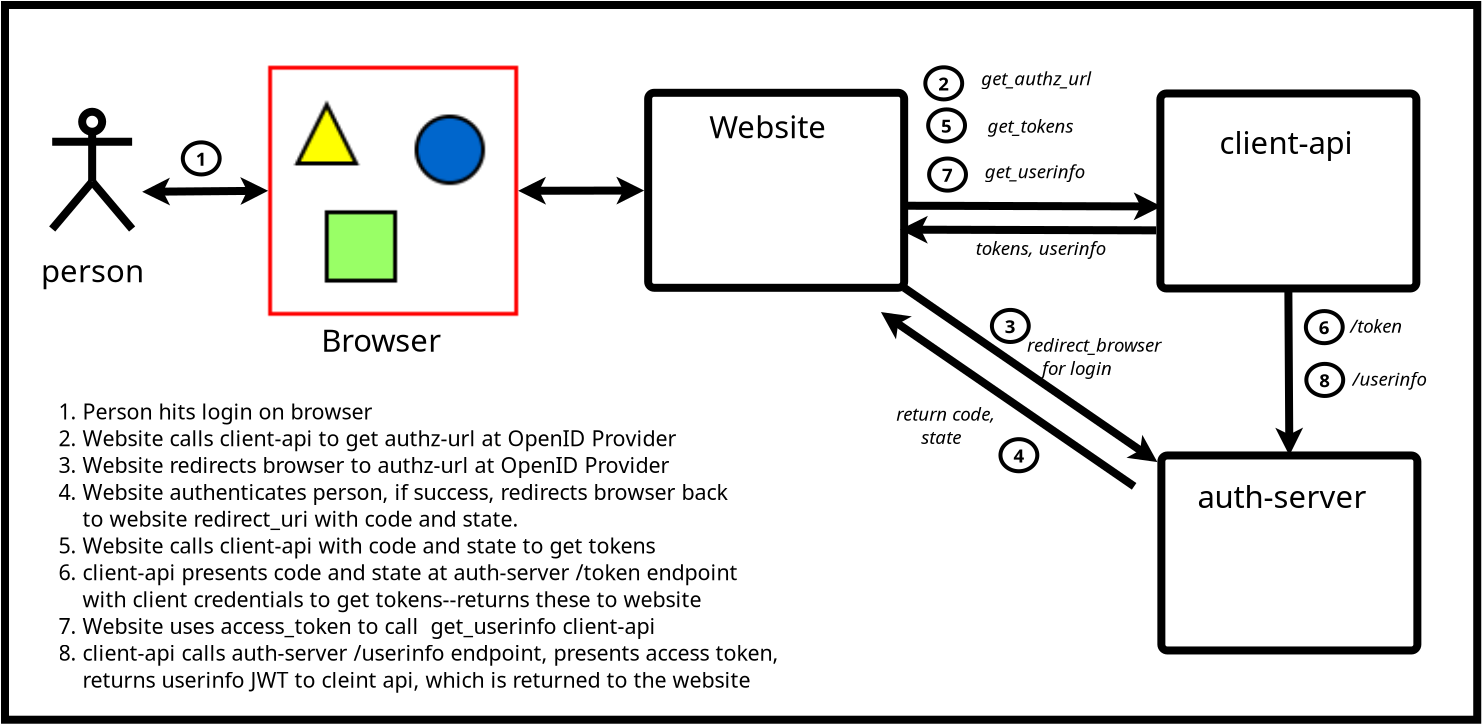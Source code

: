 <?xml version="1.0" encoding="UTF-8"?>
<dia:diagram xmlns:dia="http://www.lysator.liu.se/~alla/dia/">
  <dia:layer name="Background" visible="true" connectable="true" active="true">
    <dia:object type="Standard - Box" version="0" id="O0">
      <dia:attribute name="obj_pos">
        <dia:point val="0.092,3.511"/>
      </dia:attribute>
      <dia:attribute name="obj_bb">
        <dia:rectangle val="-0.108,3.311;73.904,39.447"/>
      </dia:attribute>
      <dia:attribute name="elem_corner">
        <dia:point val="0.092,3.511"/>
      </dia:attribute>
      <dia:attribute name="elem_width">
        <dia:real val="73.612"/>
      </dia:attribute>
      <dia:attribute name="elem_height">
        <dia:real val="35.736"/>
      </dia:attribute>
      <dia:attribute name="border_width">
        <dia:real val="0.4"/>
      </dia:attribute>
      <dia:attribute name="show_background">
        <dia:boolean val="true"/>
      </dia:attribute>
    </dia:object>
    <dia:object type="Standard - Image" version="0" id="O1">
      <dia:attribute name="obj_pos">
        <dia:point val="13.25,6.55"/>
      </dia:attribute>
      <dia:attribute name="obj_bb">
        <dia:rectangle val="13.25,6.55;25.75,19.05"/>
      </dia:attribute>
      <dia:attribute name="elem_corner">
        <dia:point val="13.25,6.55"/>
      </dia:attribute>
      <dia:attribute name="elem_width">
        <dia:real val="12.5"/>
      </dia:attribute>
      <dia:attribute name="elem_height">
        <dia:real val="12.5"/>
      </dia:attribute>
      <dia:attribute name="draw_border">
        <dia:boolean val="false"/>
      </dia:attribute>
      <dia:attribute name="keep_aspect">
        <dia:boolean val="true"/>
      </dia:attribute>
      <dia:attribute name="file">
        <dia:string>#/home/mike/Downloads/browser.png#</dia:string>
      </dia:attribute>
    </dia:object>
    <dia:object type="UML - Actor" version="0" id="O2">
      <dia:attribute name="obj_pos">
        <dia:point val="4.45,12.85"/>
      </dia:attribute>
      <dia:attribute name="obj_bb">
        <dia:rectangle val="1.79,8;7.11,17.7"/>
      </dia:attribute>
      <dia:attribute name="meta">
        <dia:composite type="dict"/>
      </dia:attribute>
      <dia:attribute name="elem_corner">
        <dia:point val="1.95,8.05"/>
      </dia:attribute>
      <dia:attribute name="elem_width">
        <dia:real val="5"/>
      </dia:attribute>
      <dia:attribute name="elem_height">
        <dia:real val="9.6"/>
      </dia:attribute>
      <dia:attribute name="text">
        <dia:composite type="text">
          <dia:attribute name="string">
            <dia:string>#person#</dia:string>
          </dia:attribute>
          <dia:attribute name="font">
            <dia:font family="sans" style="0" name="Helvetica"/>
          </dia:attribute>
          <dia:attribute name="height">
            <dia:real val="1.94"/>
          </dia:attribute>
          <dia:attribute name="pos">
            <dia:point val="4.45,17.152"/>
          </dia:attribute>
          <dia:attribute name="color">
            <dia:color val="#000000ff"/>
          </dia:attribute>
          <dia:attribute name="alignment">
            <dia:enum val="1"/>
          </dia:attribute>
        </dia:composite>
      </dia:attribute>
      <dia:attribute name="line_width">
        <dia:real val="0.4"/>
      </dia:attribute>
      <dia:attribute name="line_colour">
        <dia:color val="#000000ff"/>
      </dia:attribute>
      <dia:attribute name="fill_colour">
        <dia:color val="#ffffffff"/>
      </dia:attribute>
    </dia:object>
    <dia:object type="Standard - Line" version="0" id="O3">
      <dia:attribute name="obj_pos">
        <dia:point val="6.95,12.85"/>
      </dia:attribute>
      <dia:attribute name="obj_bb">
        <dia:rectangle val="6.748,12.114;13.452,13.536"/>
      </dia:attribute>
      <dia:attribute name="conn_endpoints">
        <dia:point val="6.95,12.85"/>
        <dia:point val="13.25,12.8"/>
      </dia:attribute>
      <dia:attribute name="numcp">
        <dia:int val="1"/>
      </dia:attribute>
      <dia:attribute name="line_width">
        <dia:real val="0.4"/>
      </dia:attribute>
      <dia:attribute name="start_arrow">
        <dia:enum val="22"/>
      </dia:attribute>
      <dia:attribute name="start_arrow_length">
        <dia:real val="0.5"/>
      </dia:attribute>
      <dia:attribute name="start_arrow_width">
        <dia:real val="0.5"/>
      </dia:attribute>
      <dia:attribute name="end_arrow">
        <dia:enum val="22"/>
      </dia:attribute>
      <dia:attribute name="end_arrow_length">
        <dia:real val="0.5"/>
      </dia:attribute>
      <dia:attribute name="end_arrow_width">
        <dia:real val="0.5"/>
      </dia:attribute>
      <dia:connections>
        <dia:connection handle="0" to="O2" connection="4"/>
        <dia:connection handle="1" to="O1" connection="3"/>
      </dia:connections>
    </dia:object>
    <dia:object type="Standard - Text" version="1" id="O4">
      <dia:attribute name="obj_pos">
        <dia:point val="15.9,20.85"/>
      </dia:attribute>
      <dia:attribute name="obj_bb">
        <dia:rectangle val="15.9,19.407;22.19,21.218"/>
      </dia:attribute>
      <dia:attribute name="text">
        <dia:composite type="text">
          <dia:attribute name="string">
            <dia:string>#Browser#</dia:string>
          </dia:attribute>
          <dia:attribute name="font">
            <dia:font family="sans" style="0" name="Helvetica"/>
          </dia:attribute>
          <dia:attribute name="height">
            <dia:real val="1.94"/>
          </dia:attribute>
          <dia:attribute name="pos">
            <dia:point val="15.9,20.85"/>
          </dia:attribute>
          <dia:attribute name="color">
            <dia:color val="#000000ff"/>
          </dia:attribute>
          <dia:attribute name="alignment">
            <dia:enum val="0"/>
          </dia:attribute>
        </dia:composite>
      </dia:attribute>
      <dia:attribute name="valign">
        <dia:enum val="3"/>
      </dia:attribute>
    </dia:object>
    <dia:object type="Standard - Line" version="0" id="O5">
      <dia:attribute name="obj_pos">
        <dia:point val="25.75,12.8"/>
      </dia:attribute>
      <dia:attribute name="obj_bb">
        <dia:rectangle val="25.55,12.093;32.25,13.495"/>
      </dia:attribute>
      <dia:attribute name="conn_endpoints">
        <dia:point val="25.75,12.8"/>
        <dia:point val="32.05,12.788"/>
      </dia:attribute>
      <dia:attribute name="numcp">
        <dia:int val="1"/>
      </dia:attribute>
      <dia:attribute name="line_width">
        <dia:real val="0.4"/>
      </dia:attribute>
      <dia:attribute name="start_arrow">
        <dia:enum val="22"/>
      </dia:attribute>
      <dia:attribute name="start_arrow_length">
        <dia:real val="0.5"/>
      </dia:attribute>
      <dia:attribute name="start_arrow_width">
        <dia:real val="0.5"/>
      </dia:attribute>
      <dia:attribute name="end_arrow">
        <dia:enum val="22"/>
      </dia:attribute>
      <dia:attribute name="end_arrow_length">
        <dia:real val="0.5"/>
      </dia:attribute>
      <dia:attribute name="end_arrow_width">
        <dia:real val="0.5"/>
      </dia:attribute>
      <dia:connections>
        <dia:connection handle="0" to="O1" connection="4"/>
        <dia:connection handle="1" to="O6" connection="8"/>
      </dia:connections>
    </dia:object>
    <dia:object type="Standard - Box" version="0" id="O6">
      <dia:attribute name="obj_pos">
        <dia:point val="32.25,7.9"/>
      </dia:attribute>
      <dia:attribute name="obj_bb">
        <dia:rectangle val="32.05,7.7;45.25,17.85"/>
      </dia:attribute>
      <dia:attribute name="elem_corner">
        <dia:point val="32.25,7.9"/>
      </dia:attribute>
      <dia:attribute name="elem_width">
        <dia:real val="12.8"/>
      </dia:attribute>
      <dia:attribute name="elem_height">
        <dia:real val="9.75"/>
      </dia:attribute>
      <dia:attribute name="border_width">
        <dia:real val="0.4"/>
      </dia:attribute>
      <dia:attribute name="show_background">
        <dia:boolean val="true"/>
      </dia:attribute>
      <dia:attribute name="corner_radius">
        <dia:real val="0.3"/>
      </dia:attribute>
    </dia:object>
    <dia:object type="Standard - Text" version="1" id="O7">
      <dia:attribute name="obj_pos">
        <dia:point val="35.31,10.178"/>
      </dia:attribute>
      <dia:attribute name="obj_bb">
        <dia:rectangle val="35.31,8.735;41.498,10.545"/>
      </dia:attribute>
      <dia:attribute name="text">
        <dia:composite type="text">
          <dia:attribute name="string">
            <dia:string>#Website#</dia:string>
          </dia:attribute>
          <dia:attribute name="font">
            <dia:font family="sans" style="0" name="Helvetica"/>
          </dia:attribute>
          <dia:attribute name="height">
            <dia:real val="1.94"/>
          </dia:attribute>
          <dia:attribute name="pos">
            <dia:point val="35.31,10.178"/>
          </dia:attribute>
          <dia:attribute name="color">
            <dia:color val="#000000ff"/>
          </dia:attribute>
          <dia:attribute name="alignment">
            <dia:enum val="0"/>
          </dia:attribute>
        </dia:composite>
      </dia:attribute>
      <dia:attribute name="valign">
        <dia:enum val="3"/>
      </dia:attribute>
    </dia:object>
    <dia:object type="Standard - Box" version="0" id="O8">
      <dia:attribute name="obj_pos">
        <dia:point val="57.86,7.935"/>
      </dia:attribute>
      <dia:attribute name="obj_bb">
        <dia:rectangle val="57.66,7.735;70.86,17.885"/>
      </dia:attribute>
      <dia:attribute name="elem_corner">
        <dia:point val="57.86,7.935"/>
      </dia:attribute>
      <dia:attribute name="elem_width">
        <dia:real val="12.8"/>
      </dia:attribute>
      <dia:attribute name="elem_height">
        <dia:real val="9.75"/>
      </dia:attribute>
      <dia:attribute name="border_width">
        <dia:real val="0.4"/>
      </dia:attribute>
      <dia:attribute name="show_background">
        <dia:boolean val="true"/>
      </dia:attribute>
      <dia:attribute name="corner_radius">
        <dia:real val="0.3"/>
      </dia:attribute>
    </dia:object>
    <dia:object type="Standard - Text" version="1" id="O9">
      <dia:attribute name="obj_pos">
        <dia:point val="60.82,10.963"/>
      </dia:attribute>
      <dia:attribute name="obj_bb">
        <dia:rectangle val="60.82,9.52;68.013,11.33"/>
      </dia:attribute>
      <dia:attribute name="text">
        <dia:composite type="text">
          <dia:attribute name="string">
            <dia:string>#client-api#</dia:string>
          </dia:attribute>
          <dia:attribute name="font">
            <dia:font family="sans" style="0" name="Helvetica"/>
          </dia:attribute>
          <dia:attribute name="height">
            <dia:real val="1.94"/>
          </dia:attribute>
          <dia:attribute name="pos">
            <dia:point val="60.82,10.963"/>
          </dia:attribute>
          <dia:attribute name="color">
            <dia:color val="#000000ff"/>
          </dia:attribute>
          <dia:attribute name="alignment">
            <dia:enum val="0"/>
          </dia:attribute>
        </dia:composite>
      </dia:attribute>
      <dia:attribute name="valign">
        <dia:enum val="3"/>
      </dia:attribute>
    </dia:object>
    <dia:object type="Standard - Line" version="0" id="O10">
      <dia:attribute name="obj_pos">
        <dia:point val="45.109,13.548"/>
      </dia:attribute>
      <dia:attribute name="obj_bb">
        <dia:rectangle val="44.909,12.882;58.12,14.276"/>
      </dia:attribute>
      <dia:attribute name="conn_endpoints">
        <dia:point val="45.109,13.548"/>
        <dia:point val="57.919,13.583"/>
      </dia:attribute>
      <dia:attribute name="numcp">
        <dia:int val="1"/>
      </dia:attribute>
      <dia:attribute name="line_width">
        <dia:real val="0.4"/>
      </dia:attribute>
      <dia:attribute name="end_arrow">
        <dia:enum val="22"/>
      </dia:attribute>
      <dia:attribute name="end_arrow_length">
        <dia:real val="0.5"/>
      </dia:attribute>
      <dia:attribute name="end_arrow_width">
        <dia:real val="0.5"/>
      </dia:attribute>
    </dia:object>
    <dia:object type="Standard - Box" version="0" id="O11">
      <dia:attribute name="obj_pos">
        <dia:point val="57.91,26.035"/>
      </dia:attribute>
      <dia:attribute name="obj_bb">
        <dia:rectangle val="57.71,25.835;70.91,35.985"/>
      </dia:attribute>
      <dia:attribute name="elem_corner">
        <dia:point val="57.91,26.035"/>
      </dia:attribute>
      <dia:attribute name="elem_width">
        <dia:real val="12.8"/>
      </dia:attribute>
      <dia:attribute name="elem_height">
        <dia:real val="9.75"/>
      </dia:attribute>
      <dia:attribute name="border_width">
        <dia:real val="0.4"/>
      </dia:attribute>
      <dia:attribute name="show_background">
        <dia:boolean val="true"/>
      </dia:attribute>
      <dia:attribute name="corner_radius">
        <dia:real val="0.3"/>
      </dia:attribute>
    </dia:object>
    <dia:object type="Standard - Text" version="1" id="O12">
      <dia:attribute name="obj_pos">
        <dia:point val="59.72,28.663"/>
      </dia:attribute>
      <dia:attribute name="obj_bb">
        <dia:rectangle val="59.72,27.22;68.72,29.03"/>
      </dia:attribute>
      <dia:attribute name="text">
        <dia:composite type="text">
          <dia:attribute name="string">
            <dia:string>#auth-server#</dia:string>
          </dia:attribute>
          <dia:attribute name="font">
            <dia:font family="sans" style="0" name="Helvetica"/>
          </dia:attribute>
          <dia:attribute name="height">
            <dia:real val="1.94"/>
          </dia:attribute>
          <dia:attribute name="pos">
            <dia:point val="59.72,28.663"/>
          </dia:attribute>
          <dia:attribute name="color">
            <dia:color val="#000000ff"/>
          </dia:attribute>
          <dia:attribute name="alignment">
            <dia:enum val="0"/>
          </dia:attribute>
        </dia:composite>
      </dia:attribute>
      <dia:attribute name="valign">
        <dia:enum val="3"/>
      </dia:attribute>
    </dia:object>
    <dia:object type="Standard - Line" version="0" id="O13">
      <dia:attribute name="obj_pos">
        <dia:point val="64.26,17.685"/>
      </dia:attribute>
      <dia:attribute name="obj_bb">
        <dia:rectangle val="63.604,17.484;64.999,26.236"/>
      </dia:attribute>
      <dia:attribute name="conn_endpoints">
        <dia:point val="64.26,17.685"/>
        <dia:point val="64.31,26.035"/>
      </dia:attribute>
      <dia:attribute name="numcp">
        <dia:int val="1"/>
      </dia:attribute>
      <dia:attribute name="line_width">
        <dia:real val="0.4"/>
      </dia:attribute>
      <dia:attribute name="end_arrow">
        <dia:enum val="22"/>
      </dia:attribute>
      <dia:attribute name="end_arrow_length">
        <dia:real val="0.5"/>
      </dia:attribute>
      <dia:attribute name="end_arrow_width">
        <dia:real val="0.5"/>
      </dia:attribute>
      <dia:connections>
        <dia:connection handle="0" to="O8" connection="6"/>
        <dia:connection handle="1" to="O11" connection="1"/>
      </dia:connections>
    </dia:object>
    <dia:object type="Standard - Text" version="1" id="O14">
      <dia:attribute name="obj_pos">
        <dia:point val="48.907,7.522"/>
      </dia:attribute>
      <dia:attribute name="obj_bb">
        <dia:rectangle val="48.907,6.657;55.202,7.742"/>
      </dia:attribute>
      <dia:attribute name="text">
        <dia:composite type="text">
          <dia:attribute name="string">
            <dia:string>#get_authz_url#</dia:string>
          </dia:attribute>
          <dia:attribute name="font">
            <dia:font family="sans" style="8" name="Helvetica-Oblique"/>
          </dia:attribute>
          <dia:attribute name="height">
            <dia:real val="1.164"/>
          </dia:attribute>
          <dia:attribute name="pos">
            <dia:point val="48.907,7.522"/>
          </dia:attribute>
          <dia:attribute name="color">
            <dia:color val="#000000ff"/>
          </dia:attribute>
          <dia:attribute name="alignment">
            <dia:enum val="0"/>
          </dia:attribute>
        </dia:composite>
      </dia:attribute>
      <dia:attribute name="valign">
        <dia:enum val="3"/>
      </dia:attribute>
    </dia:object>
    <dia:object type="Standard - Text" version="1" id="O15">
      <dia:attribute name="obj_pos">
        <dia:point val="49.214,9.896"/>
      </dia:attribute>
      <dia:attribute name="obj_bb">
        <dia:rectangle val="49.214,9.031;54.329,10.116"/>
      </dia:attribute>
      <dia:attribute name="text">
        <dia:composite type="text">
          <dia:attribute name="string">
            <dia:string>#get_tokens#</dia:string>
          </dia:attribute>
          <dia:attribute name="font">
            <dia:font family="sans" style="8" name="Helvetica-Oblique"/>
          </dia:attribute>
          <dia:attribute name="height">
            <dia:real val="1.164"/>
          </dia:attribute>
          <dia:attribute name="pos">
            <dia:point val="49.214,9.896"/>
          </dia:attribute>
          <dia:attribute name="color">
            <dia:color val="#000000ff"/>
          </dia:attribute>
          <dia:attribute name="alignment">
            <dia:enum val="0"/>
          </dia:attribute>
        </dia:composite>
      </dia:attribute>
      <dia:attribute name="valign">
        <dia:enum val="3"/>
      </dia:attribute>
    </dia:object>
    <dia:object type="Standard - Text" version="1" id="O16">
      <dia:attribute name="obj_pos">
        <dia:point val="49.08,12.176"/>
      </dia:attribute>
      <dia:attribute name="obj_bb">
        <dia:rectangle val="49.08,11.311;54.85,12.396"/>
      </dia:attribute>
      <dia:attribute name="text">
        <dia:composite type="text">
          <dia:attribute name="string">
            <dia:string>#get_userinfo#</dia:string>
          </dia:attribute>
          <dia:attribute name="font">
            <dia:font family="sans" style="8" name="Helvetica-Oblique"/>
          </dia:attribute>
          <dia:attribute name="height">
            <dia:real val="1.164"/>
          </dia:attribute>
          <dia:attribute name="pos">
            <dia:point val="49.08,12.176"/>
          </dia:attribute>
          <dia:attribute name="color">
            <dia:color val="#000000ff"/>
          </dia:attribute>
          <dia:attribute name="alignment">
            <dia:enum val="0"/>
          </dia:attribute>
        </dia:composite>
      </dia:attribute>
      <dia:attribute name="valign">
        <dia:enum val="3"/>
      </dia:attribute>
    </dia:object>
    <dia:object type="Standard - Line" version="0" id="O17">
      <dia:attribute name="obj_pos">
        <dia:point val="45.05,17.65"/>
      </dia:attribute>
      <dia:attribute name="obj_bb">
        <dia:rectangle val="44.772,17.372;57.988,26.644"/>
      </dia:attribute>
      <dia:attribute name="conn_endpoints">
        <dia:point val="45.05,17.65"/>
        <dia:point val="57.71,26.366"/>
      </dia:attribute>
      <dia:attribute name="numcp">
        <dia:int val="1"/>
      </dia:attribute>
      <dia:attribute name="line_width">
        <dia:real val="0.4"/>
      </dia:attribute>
      <dia:attribute name="end_arrow">
        <dia:enum val="22"/>
      </dia:attribute>
      <dia:attribute name="end_arrow_length">
        <dia:real val="0.5"/>
      </dia:attribute>
      <dia:attribute name="end_arrow_width">
        <dia:real val="0.5"/>
      </dia:attribute>
      <dia:connections>
        <dia:connection handle="0" to="O6" connection="7"/>
        <dia:connection handle="1" to="O11" connection="8"/>
      </dia:connections>
    </dia:object>
    <dia:object type="Standard - Text" version="1" id="O18">
      <dia:attribute name="obj_pos">
        <dia:point val="51.187,20.849"/>
      </dia:attribute>
      <dia:attribute name="obj_bb">
        <dia:rectangle val="51.187,19.984;59.084,22.233"/>
      </dia:attribute>
      <dia:attribute name="text">
        <dia:composite type="text">
          <dia:attribute name="string">
            <dia:string>#redirect_browser
   for login#</dia:string>
          </dia:attribute>
          <dia:attribute name="font">
            <dia:font family="sans" style="8" name="Helvetica-Oblique"/>
          </dia:attribute>
          <dia:attribute name="height">
            <dia:real val="1.164"/>
          </dia:attribute>
          <dia:attribute name="pos">
            <dia:point val="51.187,20.849"/>
          </dia:attribute>
          <dia:attribute name="color">
            <dia:color val="#000000ff"/>
          </dia:attribute>
          <dia:attribute name="alignment">
            <dia:enum val="0"/>
          </dia:attribute>
        </dia:composite>
      </dia:attribute>
      <dia:attribute name="valign">
        <dia:enum val="3"/>
      </dia:attribute>
    </dia:object>
    <dia:object type="Standard - Line" version="0" id="O19">
      <dia:attribute name="obj_pos">
        <dia:point val="43.888,18.863"/>
      </dia:attribute>
      <dia:attribute name="obj_bb">
        <dia:rectangle val="43.61,18.585;56.826,27.857"/>
      </dia:attribute>
      <dia:attribute name="conn_endpoints">
        <dia:point val="43.888,18.863"/>
        <dia:point val="56.548,27.579"/>
      </dia:attribute>
      <dia:attribute name="numcp">
        <dia:int val="1"/>
      </dia:attribute>
      <dia:attribute name="line_width">
        <dia:real val="0.4"/>
      </dia:attribute>
      <dia:attribute name="start_arrow">
        <dia:enum val="22"/>
      </dia:attribute>
      <dia:attribute name="start_arrow_length">
        <dia:real val="0.5"/>
      </dia:attribute>
      <dia:attribute name="start_arrow_width">
        <dia:real val="0.5"/>
      </dia:attribute>
    </dia:object>
    <dia:object type="Standard - Text" version="1" id="O20">
      <dia:attribute name="obj_pos">
        <dia:point val="44.66,24.3"/>
      </dia:attribute>
      <dia:attribute name="obj_bb">
        <dia:rectangle val="44.66,23.435;50.672,25.684"/>
      </dia:attribute>
      <dia:attribute name="text">
        <dia:composite type="text">
          <dia:attribute name="string">
            <dia:string>#return code, 
     state#</dia:string>
          </dia:attribute>
          <dia:attribute name="font">
            <dia:font family="sans" style="8" name="Helvetica-Oblique"/>
          </dia:attribute>
          <dia:attribute name="height">
            <dia:real val="1.164"/>
          </dia:attribute>
          <dia:attribute name="pos">
            <dia:point val="44.66,24.3"/>
          </dia:attribute>
          <dia:attribute name="color">
            <dia:color val="#000000ff"/>
          </dia:attribute>
          <dia:attribute name="alignment">
            <dia:enum val="0"/>
          </dia:attribute>
        </dia:composite>
      </dia:attribute>
      <dia:attribute name="valign">
        <dia:enum val="3"/>
      </dia:attribute>
    </dia:object>
    <dia:object type="Standard - Text" version="1" id="O21">
      <dia:attribute name="obj_pos">
        <dia:point val="67.351,19.901"/>
      </dia:attribute>
      <dia:attribute name="obj_bb">
        <dia:rectangle val="67.351,19.036;70.303,20.121"/>
      </dia:attribute>
      <dia:attribute name="text">
        <dia:composite type="text">
          <dia:attribute name="string">
            <dia:string>#/token#</dia:string>
          </dia:attribute>
          <dia:attribute name="font">
            <dia:font family="sans" style="8" name="Helvetica-Oblique"/>
          </dia:attribute>
          <dia:attribute name="height">
            <dia:real val="1.164"/>
          </dia:attribute>
          <dia:attribute name="pos">
            <dia:point val="67.351,19.901"/>
          </dia:attribute>
          <dia:attribute name="color">
            <dia:color val="#000000ff"/>
          </dia:attribute>
          <dia:attribute name="alignment">
            <dia:enum val="0"/>
          </dia:attribute>
        </dia:composite>
      </dia:attribute>
      <dia:attribute name="valign">
        <dia:enum val="3"/>
      </dia:attribute>
    </dia:object>
    <dia:object type="Standard - Line" version="0" id="O22">
      <dia:attribute name="obj_pos">
        <dia:point val="44.84,14.743"/>
      </dia:attribute>
      <dia:attribute name="obj_bb">
        <dia:rectangle val="44.64,14.05;57.851,15.444"/>
      </dia:attribute>
      <dia:attribute name="conn_endpoints">
        <dia:point val="44.84,14.743"/>
        <dia:point val="57.65,14.778"/>
      </dia:attribute>
      <dia:attribute name="numcp">
        <dia:int val="1"/>
      </dia:attribute>
      <dia:attribute name="line_width">
        <dia:real val="0.4"/>
      </dia:attribute>
      <dia:attribute name="start_arrow">
        <dia:enum val="22"/>
      </dia:attribute>
      <dia:attribute name="start_arrow_length">
        <dia:real val="0.5"/>
      </dia:attribute>
      <dia:attribute name="start_arrow_width">
        <dia:real val="0.5"/>
      </dia:attribute>
    </dia:object>
    <dia:object type="Standard - Text" version="1" id="O23">
      <dia:attribute name="obj_pos">
        <dia:point val="48.624,16.013"/>
      </dia:attribute>
      <dia:attribute name="obj_bb">
        <dia:rectangle val="48.624,15.148;56.114,16.233"/>
      </dia:attribute>
      <dia:attribute name="text">
        <dia:composite type="text">
          <dia:attribute name="string">
            <dia:string>#tokens, userinfo#</dia:string>
          </dia:attribute>
          <dia:attribute name="font">
            <dia:font family="sans" style="8" name="Helvetica-Oblique"/>
          </dia:attribute>
          <dia:attribute name="height">
            <dia:real val="1.164"/>
          </dia:attribute>
          <dia:attribute name="pos">
            <dia:point val="48.624,16.013"/>
          </dia:attribute>
          <dia:attribute name="color">
            <dia:color val="#000000ff"/>
          </dia:attribute>
          <dia:attribute name="alignment">
            <dia:enum val="0"/>
          </dia:attribute>
        </dia:composite>
      </dia:attribute>
      <dia:attribute name="valign">
        <dia:enum val="3"/>
      </dia:attribute>
    </dia:object>
    <dia:object type="Standard - Text" version="1" id="O24">
      <dia:attribute name="obj_pos">
        <dia:point val="2.768,24.233"/>
      </dia:attribute>
      <dia:attribute name="obj_bb">
        <dia:rectangle val="2.768,23.236;41.48,37.894"/>
      </dia:attribute>
      <dia:attribute name="text">
        <dia:composite type="text">
          <dia:attribute name="string">
            <dia:string>#1. Person hits login on browser
2. Website calls client-api to get authz-url at OpenID Provider
3. Website redirects browser to authz-url at OpenID Provider
4. Website authenticates person, if success, redirects browser back 
    to website redirect_uri with code and state.
5. Website calls client-api with code and state to get tokens
6. client-api presents code and state at auth-server /token endpoint
    with client credentials to get tokens--returns these to website
7. Website uses access_token to call  get_userinfo client-api
8. client-api calls auth-server /userinfo endpoint, presents access token,
    returns userinfo JWT to cleint api, which is returned to the website  #</dia:string>
          </dia:attribute>
          <dia:attribute name="font">
            <dia:font family="sans" style="0" name="Helvetica"/>
          </dia:attribute>
          <dia:attribute name="height">
            <dia:real val="1.341"/>
          </dia:attribute>
          <dia:attribute name="pos">
            <dia:point val="2.768,24.233"/>
          </dia:attribute>
          <dia:attribute name="color">
            <dia:color val="#000000ff"/>
          </dia:attribute>
          <dia:attribute name="alignment">
            <dia:enum val="0"/>
          </dia:attribute>
        </dia:composite>
      </dia:attribute>
      <dia:attribute name="valign">
        <dia:enum val="3"/>
      </dia:attribute>
    </dia:object>
    <dia:group>
      <dia:attribute name="meta">
        <dia:composite type="dict"/>
      </dia:attribute>
      <dia:attribute name="matrix">
        <dia:connections>
          <dia:connection handle="0" to="O25" connection="8"/>
        </dia:connections>
      </dia:attribute>
      <dia:object type="Standard - Ellipse" version="0" id="O25">
        <dia:attribute name="obj_pos">
          <dia:point val="8.982,10.379"/>
        </dia:attribute>
        <dia:attribute name="obj_bb">
          <dia:rectangle val="8.882,10.279;10.925,12.084"/>
        </dia:attribute>
        <dia:attribute name="elem_corner">
          <dia:point val="8.982,10.379"/>
        </dia:attribute>
        <dia:attribute name="elem_width">
          <dia:real val="1.843"/>
        </dia:attribute>
        <dia:attribute name="elem_height">
          <dia:real val="1.605"/>
        </dia:attribute>
        <dia:attribute name="border_width">
          <dia:real val="0.2"/>
        </dia:attribute>
      </dia:object>
      <dia:object type="Standard - Text" version="1" id="O26">
        <dia:attribute name="obj_pos">
          <dia:point val="9.903,11.182"/>
        </dia:attribute>
        <dia:attribute name="obj_bb">
          <dia:rectangle val="9.579,10.639;10.227,11.724"/>
        </dia:attribute>
        <dia:attribute name="text">
          <dia:composite type="text">
            <dia:attribute name="string">
              <dia:string>#1#</dia:string>
            </dia:attribute>
            <dia:attribute name="font">
              <dia:font family="sans" style="80" name="Helvetica-Bold"/>
            </dia:attribute>
            <dia:attribute name="height">
              <dia:real val="1.164"/>
            </dia:attribute>
            <dia:attribute name="pos">
              <dia:point val="9.903,11.504"/>
            </dia:attribute>
            <dia:attribute name="color">
              <dia:color val="#000000ff"/>
            </dia:attribute>
            <dia:attribute name="alignment">
              <dia:enum val="1"/>
            </dia:attribute>
          </dia:composite>
        </dia:attribute>
        <dia:attribute name="valign">
          <dia:enum val="2"/>
        </dia:attribute>
      </dia:object>
    </dia:group>
    <dia:group>
      <dia:attribute name="meta">
        <dia:composite type="dict"/>
      </dia:attribute>
      <dia:attribute name="matrix">
        <dia:matrix xx="1" xy="0" yx="0" yy="1" x0="-0.297" y0="-0.951"/>
        <dia:connections>
          <dia:connection handle="0" to="O27" connection="8"/>
        </dia:connections>
      </dia:attribute>
      <dia:object type="Standard - Ellipse" version="0" id="O27">
        <dia:attribute name="obj_pos">
          <dia:point val="46.405,7.577"/>
        </dia:attribute>
        <dia:attribute name="obj_bb">
          <dia:rectangle val="46.305,7.477;48.348,9.283"/>
        </dia:attribute>
        <dia:attribute name="elem_corner">
          <dia:point val="46.405,7.577"/>
        </dia:attribute>
        <dia:attribute name="elem_width">
          <dia:real val="1.843"/>
        </dia:attribute>
        <dia:attribute name="elem_height">
          <dia:real val="1.605"/>
        </dia:attribute>
        <dia:attribute name="border_width">
          <dia:real val="0.2"/>
        </dia:attribute>
      </dia:object>
      <dia:object type="Standard - Text" version="1" id="O28">
        <dia:attribute name="obj_pos">
          <dia:point val="47.326,8.38"/>
        </dia:attribute>
        <dia:attribute name="obj_bb">
          <dia:rectangle val="47.003,7.838;47.65,8.923"/>
        </dia:attribute>
        <dia:attribute name="text">
          <dia:composite type="text">
            <dia:attribute name="string">
              <dia:string>#2#</dia:string>
            </dia:attribute>
            <dia:attribute name="font">
              <dia:font family="sans" style="80" name="Helvetica-Bold"/>
            </dia:attribute>
            <dia:attribute name="height">
              <dia:real val="1.164"/>
            </dia:attribute>
            <dia:attribute name="pos">
              <dia:point val="47.326,8.703"/>
            </dia:attribute>
            <dia:attribute name="color">
              <dia:color val="#000000ff"/>
            </dia:attribute>
            <dia:attribute name="alignment">
              <dia:enum val="1"/>
            </dia:attribute>
          </dia:composite>
        </dia:attribute>
        <dia:attribute name="valign">
          <dia:enum val="2"/>
        </dia:attribute>
      </dia:object>
    </dia:group>
    <dia:group>
      <dia:attribute name="meta">
        <dia:composite type="dict"/>
      </dia:attribute>
      <dia:attribute name="matrix">
        <dia:connections>
          <dia:connection handle="0" to="O29" connection="8"/>
        </dia:connections>
      </dia:attribute>
      <dia:object type="Standard - Ellipse" version="0" id="O29">
        <dia:attribute name="obj_pos">
          <dia:point val="49.437,18.756"/>
        </dia:attribute>
        <dia:attribute name="obj_bb">
          <dia:rectangle val="49.337,18.656;51.38,20.461"/>
        </dia:attribute>
        <dia:attribute name="elem_corner">
          <dia:point val="49.437,18.756"/>
        </dia:attribute>
        <dia:attribute name="elem_width">
          <dia:real val="1.843"/>
        </dia:attribute>
        <dia:attribute name="elem_height">
          <dia:real val="1.605"/>
        </dia:attribute>
        <dia:attribute name="border_width">
          <dia:real val="0.2"/>
        </dia:attribute>
      </dia:object>
      <dia:object type="Standard - Text" version="1" id="O30">
        <dia:attribute name="obj_pos">
          <dia:point val="50.359,19.559"/>
        </dia:attribute>
        <dia:attribute name="obj_bb">
          <dia:rectangle val="50.035,19.016;50.683,20.101"/>
        </dia:attribute>
        <dia:attribute name="text">
          <dia:composite type="text">
            <dia:attribute name="string">
              <dia:string>#3#</dia:string>
            </dia:attribute>
            <dia:attribute name="font">
              <dia:font family="sans" style="80" name="Helvetica-Bold"/>
            </dia:attribute>
            <dia:attribute name="height">
              <dia:real val="1.164"/>
            </dia:attribute>
            <dia:attribute name="pos">
              <dia:point val="50.359,19.881"/>
            </dia:attribute>
            <dia:attribute name="color">
              <dia:color val="#000000ff"/>
            </dia:attribute>
            <dia:attribute name="alignment">
              <dia:enum val="1"/>
            </dia:attribute>
          </dia:composite>
        </dia:attribute>
        <dia:attribute name="valign">
          <dia:enum val="2"/>
        </dia:attribute>
      </dia:object>
    </dia:group>
    <dia:group>
      <dia:attribute name="meta">
        <dia:composite type="dict"/>
      </dia:attribute>
      <dia:attribute name="matrix">
        <dia:connections>
          <dia:connection handle="0" to="O31" connection="8"/>
        </dia:connections>
      </dia:attribute>
      <dia:object type="Standard - Ellipse" version="0" id="O31">
        <dia:attribute name="obj_pos">
          <dia:point val="49.865,25.219"/>
        </dia:attribute>
        <dia:attribute name="obj_bb">
          <dia:rectangle val="49.765,25.119;51.809,26.925"/>
        </dia:attribute>
        <dia:attribute name="elem_corner">
          <dia:point val="49.865,25.219"/>
        </dia:attribute>
        <dia:attribute name="elem_width">
          <dia:real val="1.843"/>
        </dia:attribute>
        <dia:attribute name="elem_height">
          <dia:real val="1.605"/>
        </dia:attribute>
        <dia:attribute name="border_width">
          <dia:real val="0.2"/>
        </dia:attribute>
      </dia:object>
      <dia:object type="Standard - Text" version="1" id="O32">
        <dia:attribute name="obj_pos">
          <dia:point val="50.787,26.022"/>
        </dia:attribute>
        <dia:attribute name="obj_bb">
          <dia:rectangle val="50.463,25.479;51.111,26.564"/>
        </dia:attribute>
        <dia:attribute name="text">
          <dia:composite type="text">
            <dia:attribute name="string">
              <dia:string>#4#</dia:string>
            </dia:attribute>
            <dia:attribute name="font">
              <dia:font family="sans" style="80" name="Helvetica-Bold"/>
            </dia:attribute>
            <dia:attribute name="height">
              <dia:real val="1.164"/>
            </dia:attribute>
            <dia:attribute name="pos">
              <dia:point val="50.787,26.344"/>
            </dia:attribute>
            <dia:attribute name="color">
              <dia:color val="#000000ff"/>
            </dia:attribute>
            <dia:attribute name="alignment">
              <dia:enum val="1"/>
            </dia:attribute>
          </dia:composite>
        </dia:attribute>
        <dia:attribute name="valign">
          <dia:enum val="2"/>
        </dia:attribute>
      </dia:object>
    </dia:group>
    <dia:group>
      <dia:attribute name="meta">
        <dia:composite type="dict"/>
      </dia:attribute>
      <dia:attribute name="matrix">
        <dia:connections>
          <dia:connection handle="0" to="O33" connection="8"/>
        </dia:connections>
      </dia:attribute>
      <dia:object type="Standard - Ellipse" version="0" id="O33">
        <dia:attribute name="obj_pos">
          <dia:point val="46.25,8.731"/>
        </dia:attribute>
        <dia:attribute name="obj_bb">
          <dia:rectangle val="46.15,8.631;48.193,10.436"/>
        </dia:attribute>
        <dia:attribute name="elem_corner">
          <dia:point val="46.25,8.731"/>
        </dia:attribute>
        <dia:attribute name="elem_width">
          <dia:real val="1.843"/>
        </dia:attribute>
        <dia:attribute name="elem_height">
          <dia:real val="1.605"/>
        </dia:attribute>
        <dia:attribute name="border_width">
          <dia:real val="0.2"/>
        </dia:attribute>
      </dia:object>
      <dia:object type="Standard - Text" version="1" id="O34">
        <dia:attribute name="obj_pos">
          <dia:point val="47.172,9.534"/>
        </dia:attribute>
        <dia:attribute name="obj_bb">
          <dia:rectangle val="46.848,8.991;47.496,10.076"/>
        </dia:attribute>
        <dia:attribute name="text">
          <dia:composite type="text">
            <dia:attribute name="string">
              <dia:string>#5#</dia:string>
            </dia:attribute>
            <dia:attribute name="font">
              <dia:font family="sans" style="80" name="Helvetica-Bold"/>
            </dia:attribute>
            <dia:attribute name="height">
              <dia:real val="1.164"/>
            </dia:attribute>
            <dia:attribute name="pos">
              <dia:point val="47.172,9.856"/>
            </dia:attribute>
            <dia:attribute name="color">
              <dia:color val="#000000ff"/>
            </dia:attribute>
            <dia:attribute name="alignment">
              <dia:enum val="1"/>
            </dia:attribute>
          </dia:composite>
        </dia:attribute>
        <dia:attribute name="valign">
          <dia:enum val="2"/>
        </dia:attribute>
      </dia:object>
    </dia:group>
    <dia:group>
      <dia:attribute name="meta">
        <dia:composite type="dict"/>
      </dia:attribute>
      <dia:attribute name="matrix">
        <dia:connections>
          <dia:connection handle="0" to="O35" connection="8"/>
        </dia:connections>
      </dia:attribute>
      <dia:object type="Standard - Ellipse" version="0" id="O35">
        <dia:attribute name="obj_pos">
          <dia:point val="65.135,18.815"/>
        </dia:attribute>
        <dia:attribute name="obj_bb">
          <dia:rectangle val="65.035,18.715;67.078,20.521"/>
        </dia:attribute>
        <dia:attribute name="elem_corner">
          <dia:point val="65.135,18.815"/>
        </dia:attribute>
        <dia:attribute name="elem_width">
          <dia:real val="1.843"/>
        </dia:attribute>
        <dia:attribute name="elem_height">
          <dia:real val="1.605"/>
        </dia:attribute>
        <dia:attribute name="border_width">
          <dia:real val="0.2"/>
        </dia:attribute>
      </dia:object>
      <dia:object type="Standard - Text" version="1" id="O36">
        <dia:attribute name="obj_pos">
          <dia:point val="66.056,19.618"/>
        </dia:attribute>
        <dia:attribute name="obj_bb">
          <dia:rectangle val="65.733,19.076;66.38,20.16"/>
        </dia:attribute>
        <dia:attribute name="text">
          <dia:composite type="text">
            <dia:attribute name="string">
              <dia:string>#6#</dia:string>
            </dia:attribute>
            <dia:attribute name="font">
              <dia:font family="sans" style="80" name="Helvetica-Bold"/>
            </dia:attribute>
            <dia:attribute name="height">
              <dia:real val="1.164"/>
            </dia:attribute>
            <dia:attribute name="pos">
              <dia:point val="66.056,19.941"/>
            </dia:attribute>
            <dia:attribute name="color">
              <dia:color val="#000000ff"/>
            </dia:attribute>
            <dia:attribute name="alignment">
              <dia:enum val="1"/>
            </dia:attribute>
          </dia:composite>
        </dia:attribute>
        <dia:attribute name="valign">
          <dia:enum val="2"/>
        </dia:attribute>
      </dia:object>
    </dia:group>
    <dia:group>
      <dia:attribute name="meta">
        <dia:composite type="dict"/>
      </dia:attribute>
      <dia:attribute name="matrix">
        <dia:connections>
          <dia:connection handle="0" to="O37" connection="8"/>
        </dia:connections>
      </dia:attribute>
      <dia:object type="Standard - Ellipse" version="0" id="O37">
        <dia:attribute name="obj_pos">
          <dia:point val="46.298,11.187"/>
        </dia:attribute>
        <dia:attribute name="obj_bb">
          <dia:rectangle val="46.198,11.087;48.241,12.892"/>
        </dia:attribute>
        <dia:attribute name="elem_corner">
          <dia:point val="46.298,11.187"/>
        </dia:attribute>
        <dia:attribute name="elem_width">
          <dia:real val="1.843"/>
        </dia:attribute>
        <dia:attribute name="elem_height">
          <dia:real val="1.605"/>
        </dia:attribute>
        <dia:attribute name="border_width">
          <dia:real val="0.2"/>
        </dia:attribute>
      </dia:object>
      <dia:object type="Standard - Text" version="1" id="O38">
        <dia:attribute name="obj_pos">
          <dia:point val="47.219,11.989"/>
        </dia:attribute>
        <dia:attribute name="obj_bb">
          <dia:rectangle val="46.896,11.447;47.543,12.532"/>
        </dia:attribute>
        <dia:attribute name="text">
          <dia:composite type="text">
            <dia:attribute name="string">
              <dia:string>#7#</dia:string>
            </dia:attribute>
            <dia:attribute name="font">
              <dia:font family="sans" style="80" name="Helvetica-Bold"/>
            </dia:attribute>
            <dia:attribute name="height">
              <dia:real val="1.164"/>
            </dia:attribute>
            <dia:attribute name="pos">
              <dia:point val="47.219,12.312"/>
            </dia:attribute>
            <dia:attribute name="color">
              <dia:color val="#000000ff"/>
            </dia:attribute>
            <dia:attribute name="alignment">
              <dia:enum val="1"/>
            </dia:attribute>
          </dia:composite>
        </dia:attribute>
        <dia:attribute name="valign">
          <dia:enum val="2"/>
        </dia:attribute>
      </dia:object>
    </dia:group>
    <dia:group>
      <dia:attribute name="meta">
        <dia:composite type="dict"/>
      </dia:attribute>
      <dia:attribute name="matrix">
        <dia:connections>
          <dia:connection handle="0" to="O39" connection="8"/>
        </dia:connections>
      </dia:attribute>
      <dia:object type="Standard - Ellipse" version="0" id="O39">
        <dia:attribute name="obj_pos">
          <dia:point val="65.159,21.455"/>
        </dia:attribute>
        <dia:attribute name="obj_bb">
          <dia:rectangle val="65.059,21.355;67.102,23.161"/>
        </dia:attribute>
        <dia:attribute name="elem_corner">
          <dia:point val="65.159,21.455"/>
        </dia:attribute>
        <dia:attribute name="elem_width">
          <dia:real val="1.843"/>
        </dia:attribute>
        <dia:attribute name="elem_height">
          <dia:real val="1.605"/>
        </dia:attribute>
        <dia:attribute name="border_width">
          <dia:real val="0.2"/>
        </dia:attribute>
      </dia:object>
      <dia:object type="Standard - Text" version="1" id="O40">
        <dia:attribute name="obj_pos">
          <dia:point val="66.08,22.258"/>
        </dia:attribute>
        <dia:attribute name="obj_bb">
          <dia:rectangle val="65.756,21.716;66.404,22.801"/>
        </dia:attribute>
        <dia:attribute name="text">
          <dia:composite type="text">
            <dia:attribute name="string">
              <dia:string>#8#</dia:string>
            </dia:attribute>
            <dia:attribute name="font">
              <dia:font family="sans" style="80" name="Helvetica-Bold"/>
            </dia:attribute>
            <dia:attribute name="height">
              <dia:real val="1.164"/>
            </dia:attribute>
            <dia:attribute name="pos">
              <dia:point val="66.08,22.581"/>
            </dia:attribute>
            <dia:attribute name="color">
              <dia:color val="#000000ff"/>
            </dia:attribute>
            <dia:attribute name="alignment">
              <dia:enum val="1"/>
            </dia:attribute>
          </dia:composite>
        </dia:attribute>
        <dia:attribute name="valign">
          <dia:enum val="2"/>
        </dia:attribute>
      </dia:object>
    </dia:group>
    <dia:object type="Standard - Text" version="1" id="O41">
      <dia:attribute name="obj_pos">
        <dia:point val="67.473,22.553"/>
      </dia:attribute>
      <dia:attribute name="obj_bb">
        <dia:rectangle val="67.473,21.688;71.565,22.773"/>
      </dia:attribute>
      <dia:attribute name="text">
        <dia:composite type="text">
          <dia:attribute name="string">
            <dia:string>#/userinfo#</dia:string>
          </dia:attribute>
          <dia:attribute name="font">
            <dia:font family="sans" style="8" name="Helvetica-Oblique"/>
          </dia:attribute>
          <dia:attribute name="height">
            <dia:real val="1.164"/>
          </dia:attribute>
          <dia:attribute name="pos">
            <dia:point val="67.473,22.553"/>
          </dia:attribute>
          <dia:attribute name="color">
            <dia:color val="#000000ff"/>
          </dia:attribute>
          <dia:attribute name="alignment">
            <dia:enum val="0"/>
          </dia:attribute>
        </dia:composite>
      </dia:attribute>
      <dia:attribute name="valign">
        <dia:enum val="3"/>
      </dia:attribute>
    </dia:object>
  </dia:layer>
</dia:diagram>

